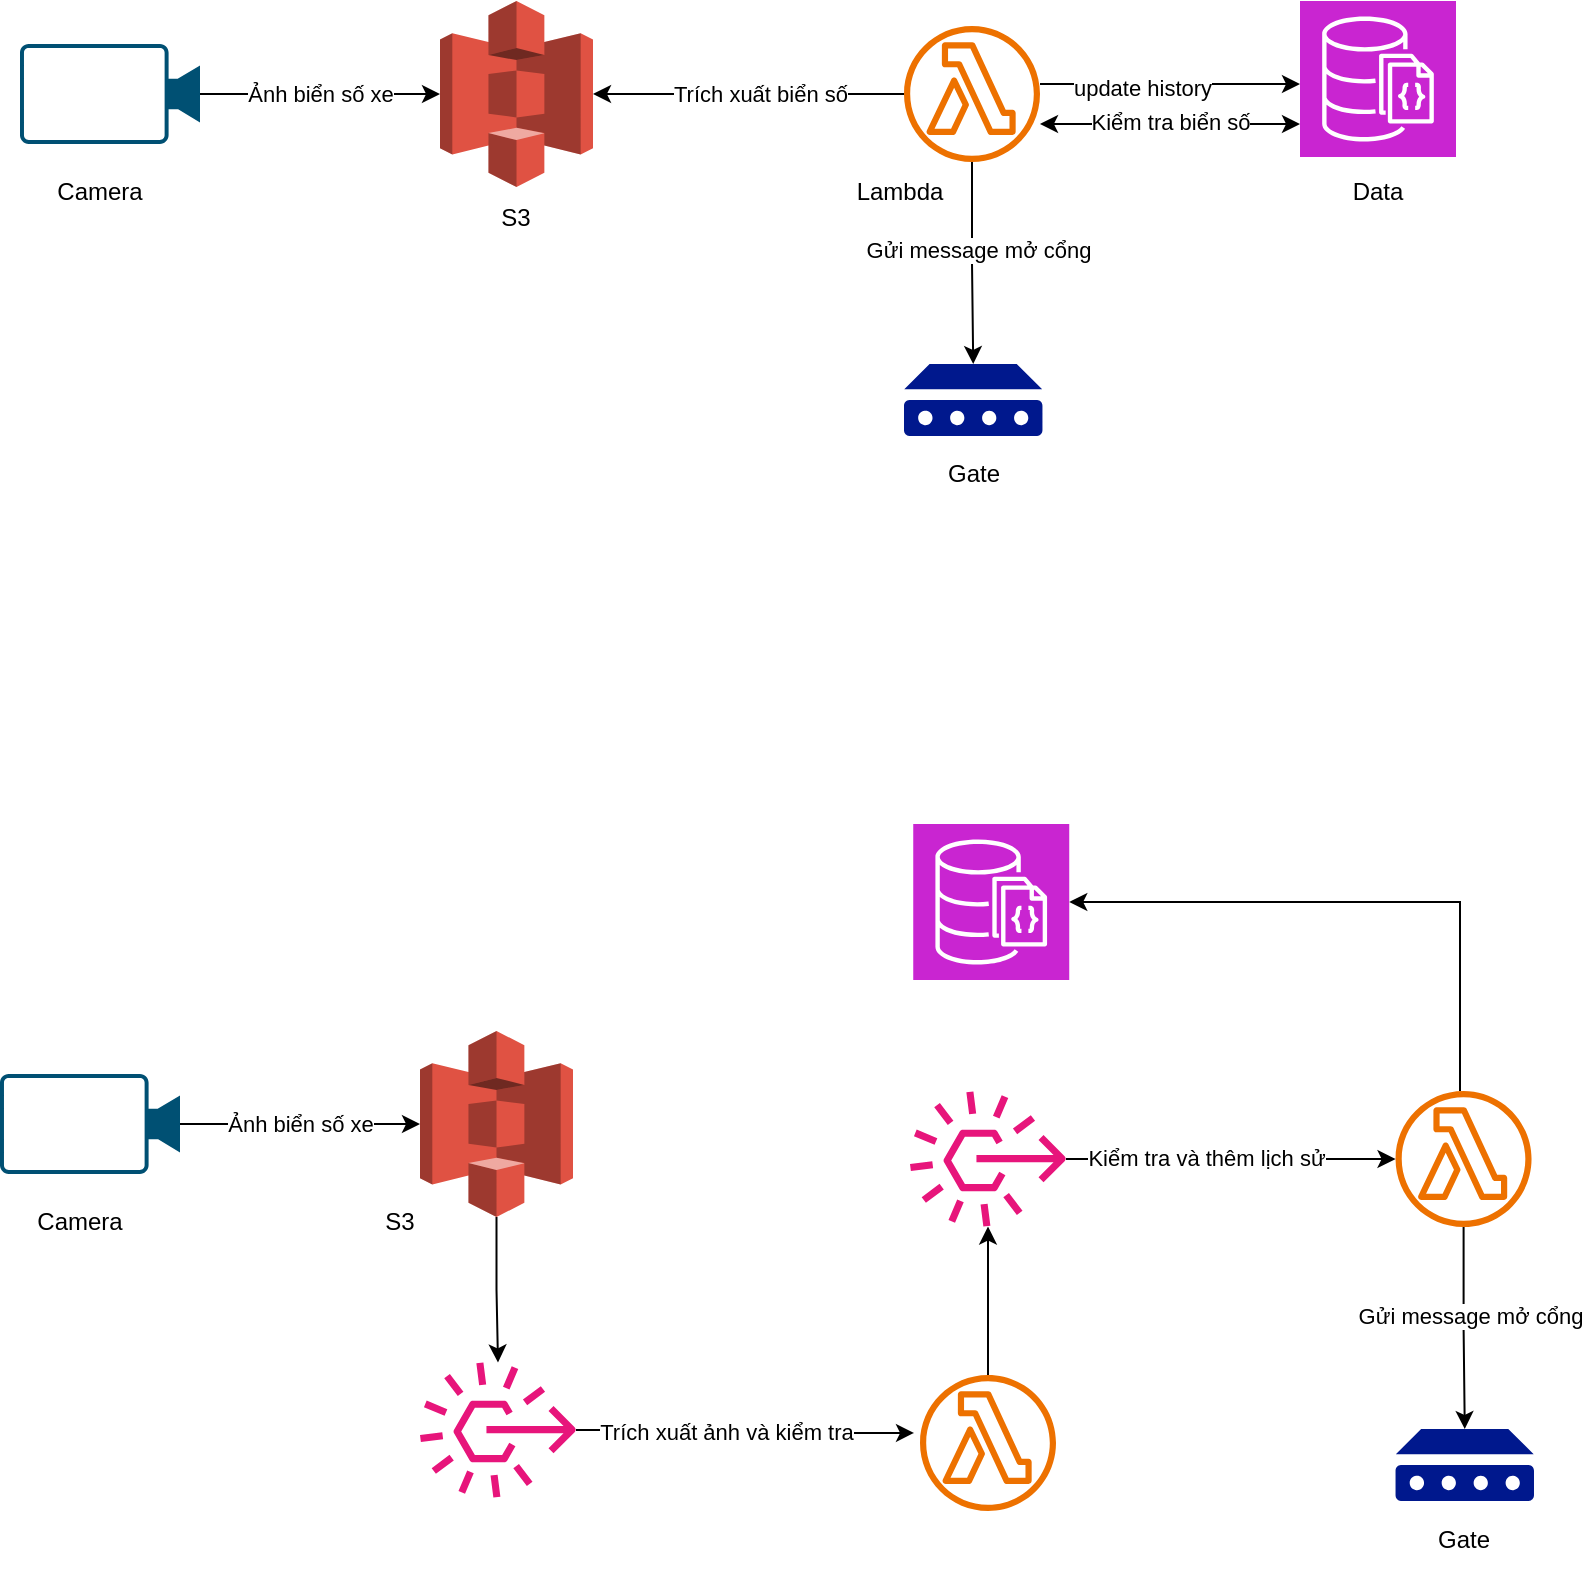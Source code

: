 <mxfile version="22.1.4" type="github">
  <diagram name="Page-1" id="7gGVryZTF7hJ_M1TctiJ">
    <mxGraphModel dx="880" dy="478" grid="1" gridSize="10" guides="1" tooltips="1" connect="1" arrows="1" fold="1" page="1" pageScale="1" pageWidth="850" pageHeight="1100" math="0" shadow="0">
      <root>
        <mxCell id="0" />
        <mxCell id="1" parent="0" />
        <mxCell id="hn0UNPA8_SkXIylfJymf-6" style="edgeStyle=orthogonalEdgeStyle;rounded=0;orthogonalLoop=1;jettySize=auto;html=1;" parent="1" source="hn0UNPA8_SkXIylfJymf-2" target="hn0UNPA8_SkXIylfJymf-3" edge="1">
          <mxGeometry relative="1" as="geometry" />
        </mxCell>
        <mxCell id="hn0UNPA8_SkXIylfJymf-12" value="Ảnh biển số xe" style="edgeLabel;html=1;align=center;verticalAlign=middle;resizable=0;points=[];" parent="hn0UNPA8_SkXIylfJymf-6" vertex="1" connectable="0">
          <mxGeometry x="-0.267" relative="1" as="geometry">
            <mxPoint x="16" as="offset" />
          </mxGeometry>
        </mxCell>
        <mxCell id="hn0UNPA8_SkXIylfJymf-2" value="" style="points=[[0,0.5,0],[0.19,0.02,0],[0.59,0,0],[0.985,0.02,0],[1,0.5,0],[0.985,0.98,0],[0.59,1,0],[0.19,0.98,0]];verticalLabelPosition=bottom;sketch=0;html=1;verticalAlign=top;aspect=fixed;align=center;pointerEvents=1;shape=mxgraph.cisco19.camera;fillColor=#005073;strokeColor=none;rotation=-180;" parent="1" vertex="1">
          <mxGeometry x="40" y="170" width="90" height="50" as="geometry" />
        </mxCell>
        <mxCell id="hn0UNPA8_SkXIylfJymf-3" value="" style="outlineConnect=0;dashed=0;verticalLabelPosition=bottom;verticalAlign=top;align=center;html=1;shape=mxgraph.aws3.s3;fillColor=#E05243;gradientColor=none;" parent="1" vertex="1">
          <mxGeometry x="250" y="148.5" width="76.5" height="93" as="geometry" />
        </mxCell>
        <mxCell id="hn0UNPA8_SkXIylfJymf-4" value="" style="sketch=0;points=[[0,0,0],[0.25,0,0],[0.5,0,0],[0.75,0,0],[1,0,0],[0,1,0],[0.25,1,0],[0.5,1,0],[0.75,1,0],[1,1,0],[0,0.25,0],[0,0.5,0],[0,0.75,0],[1,0.25,0],[1,0.5,0],[1,0.75,0]];outlineConnect=0;fontColor=#232F3E;fillColor=#C925D1;strokeColor=#ffffff;dashed=0;verticalLabelPosition=bottom;verticalAlign=top;align=center;html=1;fontSize=12;fontStyle=0;aspect=fixed;shape=mxgraph.aws4.resourceIcon;resIcon=mxgraph.aws4.documentdb_with_mongodb_compatibility;" parent="1" vertex="1">
          <mxGeometry x="680" y="148.5" width="78" height="78" as="geometry" />
        </mxCell>
        <mxCell id="hn0UNPA8_SkXIylfJymf-9" style="edgeStyle=orthogonalEdgeStyle;rounded=0;orthogonalLoop=1;jettySize=auto;html=1;" parent="1" source="hn0UNPA8_SkXIylfJymf-5" target="hn0UNPA8_SkXIylfJymf-4" edge="1">
          <mxGeometry relative="1" as="geometry">
            <Array as="points">
              <mxPoint x="570" y="190" />
              <mxPoint x="570" y="190" />
            </Array>
          </mxGeometry>
        </mxCell>
        <mxCell id="hn0UNPA8_SkXIylfJymf-24" value="update history" style="edgeLabel;html=1;align=center;verticalAlign=middle;resizable=0;points=[];" parent="hn0UNPA8_SkXIylfJymf-9" vertex="1" connectable="0">
          <mxGeometry x="-0.215" y="-2" relative="1" as="geometry">
            <mxPoint as="offset" />
          </mxGeometry>
        </mxCell>
        <mxCell id="hn0UNPA8_SkXIylfJymf-20" style="edgeStyle=orthogonalEdgeStyle;rounded=0;orthogonalLoop=1;jettySize=auto;html=1;" parent="1" source="hn0UNPA8_SkXIylfJymf-5" target="hn0UNPA8_SkXIylfJymf-3" edge="1">
          <mxGeometry relative="1" as="geometry" />
        </mxCell>
        <mxCell id="hn0UNPA8_SkXIylfJymf-21" value="Trích xuất biển số" style="edgeLabel;html=1;align=center;verticalAlign=middle;resizable=0;points=[];" parent="hn0UNPA8_SkXIylfJymf-20" vertex="1" connectable="0">
          <mxGeometry x="0.158" y="1" relative="1" as="geometry">
            <mxPoint x="18" y="-1" as="offset" />
          </mxGeometry>
        </mxCell>
        <mxCell id="hn0UNPA8_SkXIylfJymf-22" style="edgeStyle=orthogonalEdgeStyle;rounded=0;orthogonalLoop=1;jettySize=auto;html=1;startArrow=classic;startFill=1;" parent="1" source="hn0UNPA8_SkXIylfJymf-5" target="hn0UNPA8_SkXIylfJymf-4" edge="1">
          <mxGeometry relative="1" as="geometry">
            <Array as="points">
              <mxPoint x="590" y="210" />
              <mxPoint x="590" y="210" />
            </Array>
          </mxGeometry>
        </mxCell>
        <mxCell id="hn0UNPA8_SkXIylfJymf-23" value="Kiểm tra biển số" style="edgeLabel;html=1;align=center;verticalAlign=middle;resizable=0;points=[];" parent="hn0UNPA8_SkXIylfJymf-22" vertex="1" connectable="0">
          <mxGeometry y="1" relative="1" as="geometry">
            <mxPoint as="offset" />
          </mxGeometry>
        </mxCell>
        <mxCell id="hn0UNPA8_SkXIylfJymf-5" value="" style="sketch=0;outlineConnect=0;fontColor=#232F3E;gradientColor=none;fillColor=#ED7100;strokeColor=none;dashed=0;verticalLabelPosition=bottom;verticalAlign=top;align=center;html=1;fontSize=12;fontStyle=0;aspect=fixed;pointerEvents=1;shape=mxgraph.aws4.lambda_function;" parent="1" vertex="1">
          <mxGeometry x="482" y="161" width="68" height="68" as="geometry" />
        </mxCell>
        <mxCell id="hn0UNPA8_SkXIylfJymf-8" value="" style="sketch=0;aspect=fixed;pointerEvents=1;shadow=0;dashed=0;html=1;strokeColor=none;labelPosition=center;verticalLabelPosition=bottom;verticalAlign=top;align=center;fillColor=#00188D;shape=mxgraph.mscae.enterprise.device" parent="1" vertex="1">
          <mxGeometry x="482" y="330" width="69.23" height="36" as="geometry" />
        </mxCell>
        <mxCell id="hn0UNPA8_SkXIylfJymf-10" style="edgeStyle=orthogonalEdgeStyle;rounded=0;orthogonalLoop=1;jettySize=auto;html=1;entryX=0.5;entryY=0;entryDx=0;entryDy=0;entryPerimeter=0;" parent="1" source="hn0UNPA8_SkXIylfJymf-5" target="hn0UNPA8_SkXIylfJymf-8" edge="1">
          <mxGeometry relative="1" as="geometry" />
        </mxCell>
        <mxCell id="hn0UNPA8_SkXIylfJymf-25" value="Gửi message mở cổng" style="edgeLabel;html=1;align=center;verticalAlign=middle;resizable=0;points=[];" parent="hn0UNPA8_SkXIylfJymf-10" vertex="1" connectable="0">
          <mxGeometry x="-0.134" y="3" relative="1" as="geometry">
            <mxPoint as="offset" />
          </mxGeometry>
        </mxCell>
        <mxCell id="hn0UNPA8_SkXIylfJymf-13" value="Camera&lt;br&gt;" style="text;html=1;strokeColor=none;fillColor=none;align=center;verticalAlign=middle;whiteSpace=wrap;rounded=0;" parent="1" vertex="1">
          <mxGeometry x="50" y="229" width="60" height="30" as="geometry" />
        </mxCell>
        <mxCell id="hn0UNPA8_SkXIylfJymf-14" style="edgeStyle=orthogonalEdgeStyle;rounded=0;orthogonalLoop=1;jettySize=auto;html=1;exitX=0.5;exitY=1;exitDx=0;exitDy=0;" parent="1" source="hn0UNPA8_SkXIylfJymf-13" target="hn0UNPA8_SkXIylfJymf-13" edge="1">
          <mxGeometry relative="1" as="geometry" />
        </mxCell>
        <mxCell id="hn0UNPA8_SkXIylfJymf-15" value="S3" style="text;html=1;strokeColor=none;fillColor=none;align=center;verticalAlign=middle;whiteSpace=wrap;rounded=0;" parent="1" vertex="1">
          <mxGeometry x="258.25" y="241.5" width="60" height="30" as="geometry" />
        </mxCell>
        <mxCell id="hn0UNPA8_SkXIylfJymf-16" value="Lambda" style="text;html=1;strokeColor=none;fillColor=none;align=center;verticalAlign=middle;whiteSpace=wrap;rounded=0;" parent="1" vertex="1">
          <mxGeometry x="450" y="229" width="60" height="30" as="geometry" />
        </mxCell>
        <mxCell id="hn0UNPA8_SkXIylfJymf-17" value="Data" style="text;html=1;strokeColor=none;fillColor=none;align=center;verticalAlign=middle;whiteSpace=wrap;rounded=0;" parent="1" vertex="1">
          <mxGeometry x="689" y="229" width="60" height="30" as="geometry" />
        </mxCell>
        <mxCell id="hn0UNPA8_SkXIylfJymf-18" value="Gate" style="text;html=1;strokeColor=none;fillColor=none;align=center;verticalAlign=middle;whiteSpace=wrap;rounded=0;" parent="1" vertex="1">
          <mxGeometry x="486.62" y="370" width="60" height="30" as="geometry" />
        </mxCell>
        <mxCell id="TraitHes4f594mH1sq-0-1" style="edgeStyle=orthogonalEdgeStyle;rounded=0;orthogonalLoop=1;jettySize=auto;html=1;" edge="1" parent="1" source="TraitHes4f594mH1sq-0-3" target="TraitHes4f594mH1sq-0-4">
          <mxGeometry relative="1" as="geometry" />
        </mxCell>
        <mxCell id="TraitHes4f594mH1sq-0-2" value="Ảnh biển số xe" style="edgeLabel;html=1;align=center;verticalAlign=middle;resizable=0;points=[];" vertex="1" connectable="0" parent="TraitHes4f594mH1sq-0-1">
          <mxGeometry x="-0.267" relative="1" as="geometry">
            <mxPoint x="16" as="offset" />
          </mxGeometry>
        </mxCell>
        <mxCell id="TraitHes4f594mH1sq-0-3" value="" style="points=[[0,0.5,0],[0.19,0.02,0],[0.59,0,0],[0.985,0.02,0],[1,0.5,0],[0.985,0.98,0],[0.59,1,0],[0.19,0.98,0]];verticalLabelPosition=bottom;sketch=0;html=1;verticalAlign=top;aspect=fixed;align=center;pointerEvents=1;shape=mxgraph.cisco19.camera;fillColor=#005073;strokeColor=none;rotation=-180;" vertex="1" parent="1">
          <mxGeometry x="30" y="685" width="90" height="50" as="geometry" />
        </mxCell>
        <mxCell id="TraitHes4f594mH1sq-0-23" style="edgeStyle=orthogonalEdgeStyle;rounded=0;orthogonalLoop=1;jettySize=auto;html=1;" edge="1" parent="1" source="TraitHes4f594mH1sq-0-4" target="TraitHes4f594mH1sq-0-22">
          <mxGeometry relative="1" as="geometry" />
        </mxCell>
        <mxCell id="TraitHes4f594mH1sq-0-4" value="" style="outlineConnect=0;dashed=0;verticalLabelPosition=bottom;verticalAlign=top;align=center;html=1;shape=mxgraph.aws3.s3;fillColor=#E05243;gradientColor=none;" vertex="1" parent="1">
          <mxGeometry x="240" y="663.5" width="76.5" height="93" as="geometry" />
        </mxCell>
        <mxCell id="TraitHes4f594mH1sq-0-5" value="" style="sketch=0;points=[[0,0,0],[0.25,0,0],[0.5,0,0],[0.75,0,0],[1,0,0],[0,1,0],[0.25,1,0],[0.5,1,0],[0.75,1,0],[1,1,0],[0,0.25,0],[0,0.5,0],[0,0.75,0],[1,0.25,0],[1,0.5,0],[1,0.75,0]];outlineConnect=0;fontColor=#232F3E;fillColor=#C925D1;strokeColor=#ffffff;dashed=0;verticalLabelPosition=bottom;verticalAlign=top;align=center;html=1;fontSize=12;fontStyle=0;aspect=fixed;shape=mxgraph.aws4.resourceIcon;resIcon=mxgraph.aws4.documentdb_with_mongodb_compatibility;" vertex="1" parent="1">
          <mxGeometry x="486.62" y="560" width="78" height="78" as="geometry" />
        </mxCell>
        <mxCell id="TraitHes4f594mH1sq-0-12" value="" style="sketch=0;outlineConnect=0;fontColor=#232F3E;gradientColor=none;fillColor=#ED7100;strokeColor=none;dashed=0;verticalLabelPosition=bottom;verticalAlign=top;align=center;html=1;fontSize=12;fontStyle=0;aspect=fixed;pointerEvents=1;shape=mxgraph.aws4.lambda_function;" vertex="1" parent="1">
          <mxGeometry x="727.77" y="693.5" width="68" height="68" as="geometry" />
        </mxCell>
        <mxCell id="TraitHes4f594mH1sq-0-13" value="" style="sketch=0;aspect=fixed;pointerEvents=1;shadow=0;dashed=0;html=1;strokeColor=none;labelPosition=center;verticalLabelPosition=bottom;verticalAlign=top;align=center;fillColor=#00188D;shape=mxgraph.mscae.enterprise.device" vertex="1" parent="1">
          <mxGeometry x="727.77" y="862.5" width="69.23" height="36" as="geometry" />
        </mxCell>
        <mxCell id="TraitHes4f594mH1sq-0-14" style="edgeStyle=orthogonalEdgeStyle;rounded=0;orthogonalLoop=1;jettySize=auto;html=1;entryX=0.5;entryY=0;entryDx=0;entryDy=0;entryPerimeter=0;" edge="1" parent="1" source="TraitHes4f594mH1sq-0-12" target="TraitHes4f594mH1sq-0-13">
          <mxGeometry relative="1" as="geometry" />
        </mxCell>
        <mxCell id="TraitHes4f594mH1sq-0-15" value="Gửi message mở cổng" style="edgeLabel;html=1;align=center;verticalAlign=middle;resizable=0;points=[];" vertex="1" connectable="0" parent="TraitHes4f594mH1sq-0-14">
          <mxGeometry x="-0.134" y="3" relative="1" as="geometry">
            <mxPoint as="offset" />
          </mxGeometry>
        </mxCell>
        <mxCell id="TraitHes4f594mH1sq-0-16" value="Camera&lt;br&gt;" style="text;html=1;strokeColor=none;fillColor=none;align=center;verticalAlign=middle;whiteSpace=wrap;rounded=0;" vertex="1" parent="1">
          <mxGeometry x="40" y="744" width="60" height="30" as="geometry" />
        </mxCell>
        <mxCell id="TraitHes4f594mH1sq-0-17" style="edgeStyle=orthogonalEdgeStyle;rounded=0;orthogonalLoop=1;jettySize=auto;html=1;exitX=0.5;exitY=1;exitDx=0;exitDy=0;" edge="1" parent="1" source="TraitHes4f594mH1sq-0-16" target="TraitHes4f594mH1sq-0-16">
          <mxGeometry relative="1" as="geometry" />
        </mxCell>
        <mxCell id="TraitHes4f594mH1sq-0-18" value="S3" style="text;html=1;strokeColor=none;fillColor=none;align=center;verticalAlign=middle;whiteSpace=wrap;rounded=0;" vertex="1" parent="1">
          <mxGeometry x="200" y="744" width="60" height="30" as="geometry" />
        </mxCell>
        <mxCell id="TraitHes4f594mH1sq-0-21" value="Gate" style="text;html=1;strokeColor=none;fillColor=none;align=center;verticalAlign=middle;whiteSpace=wrap;rounded=0;" vertex="1" parent="1">
          <mxGeometry x="732.39" y="902.5" width="60" height="30" as="geometry" />
        </mxCell>
        <mxCell id="TraitHes4f594mH1sq-0-22" value="" style="sketch=0;outlineConnect=0;fontColor=#232F3E;gradientColor=none;fillColor=#E7157B;strokeColor=none;dashed=0;verticalLabelPosition=bottom;verticalAlign=top;align=center;html=1;fontSize=12;fontStyle=0;aspect=fixed;pointerEvents=1;shape=mxgraph.aws4.rule_3;" vertex="1" parent="1">
          <mxGeometry x="240" y="829" width="78" height="68" as="geometry" />
        </mxCell>
        <mxCell id="TraitHes4f594mH1sq-0-31" style="edgeStyle=orthogonalEdgeStyle;rounded=0;orthogonalLoop=1;jettySize=auto;html=1;" edge="1" parent="1" source="TraitHes4f594mH1sq-0-25" target="TraitHes4f594mH1sq-0-30">
          <mxGeometry relative="1" as="geometry" />
        </mxCell>
        <mxCell id="TraitHes4f594mH1sq-0-25" value="" style="sketch=0;outlineConnect=0;fontColor=#232F3E;gradientColor=none;fillColor=#ED7100;strokeColor=none;dashed=0;verticalLabelPosition=bottom;verticalAlign=top;align=center;html=1;fontSize=12;fontStyle=0;aspect=fixed;pointerEvents=1;shape=mxgraph.aws4.lambda_function;" vertex="1" parent="1">
          <mxGeometry x="490" y="835.5" width="68" height="68" as="geometry" />
        </mxCell>
        <mxCell id="TraitHes4f594mH1sq-0-26" style="edgeStyle=orthogonalEdgeStyle;rounded=0;orthogonalLoop=1;jettySize=auto;html=1;entryX=-0.044;entryY=0.426;entryDx=0;entryDy=0;entryPerimeter=0;" edge="1" parent="1" source="TraitHes4f594mH1sq-0-22" target="TraitHes4f594mH1sq-0-25">
          <mxGeometry relative="1" as="geometry" />
        </mxCell>
        <mxCell id="TraitHes4f594mH1sq-0-29" value="Trích xuất ảnh và kiểm tra" style="edgeLabel;html=1;align=center;verticalAlign=middle;resizable=0;points=[];" vertex="1" connectable="0" parent="TraitHes4f594mH1sq-0-26">
          <mxGeometry x="-0.129" relative="1" as="geometry">
            <mxPoint y="1" as="offset" />
          </mxGeometry>
        </mxCell>
        <mxCell id="TraitHes4f594mH1sq-0-32" style="edgeStyle=orthogonalEdgeStyle;rounded=0;orthogonalLoop=1;jettySize=auto;html=1;" edge="1" parent="1" source="TraitHes4f594mH1sq-0-30" target="TraitHes4f594mH1sq-0-12">
          <mxGeometry relative="1" as="geometry" />
        </mxCell>
        <mxCell id="TraitHes4f594mH1sq-0-33" value="Kiểm tra và thêm lịch sử" style="edgeLabel;html=1;align=center;verticalAlign=middle;resizable=0;points=[];" vertex="1" connectable="0" parent="TraitHes4f594mH1sq-0-32">
          <mxGeometry x="-0.159" y="2" relative="1" as="geometry">
            <mxPoint y="1" as="offset" />
          </mxGeometry>
        </mxCell>
        <mxCell id="TraitHes4f594mH1sq-0-30" value="" style="sketch=0;outlineConnect=0;fontColor=#232F3E;gradientColor=none;fillColor=#E7157B;strokeColor=none;dashed=0;verticalLabelPosition=bottom;verticalAlign=top;align=center;html=1;fontSize=12;fontStyle=0;aspect=fixed;pointerEvents=1;shape=mxgraph.aws4.rule_3;" vertex="1" parent="1">
          <mxGeometry x="485" y="693.5" width="78" height="68" as="geometry" />
        </mxCell>
        <mxCell id="TraitHes4f594mH1sq-0-34" style="edgeStyle=orthogonalEdgeStyle;rounded=0;orthogonalLoop=1;jettySize=auto;html=1;entryX=1;entryY=0.5;entryDx=0;entryDy=0;entryPerimeter=0;" edge="1" parent="1" source="TraitHes4f594mH1sq-0-12" target="TraitHes4f594mH1sq-0-5">
          <mxGeometry relative="1" as="geometry">
            <Array as="points">
              <mxPoint x="760" y="599" />
            </Array>
          </mxGeometry>
        </mxCell>
      </root>
    </mxGraphModel>
  </diagram>
</mxfile>
